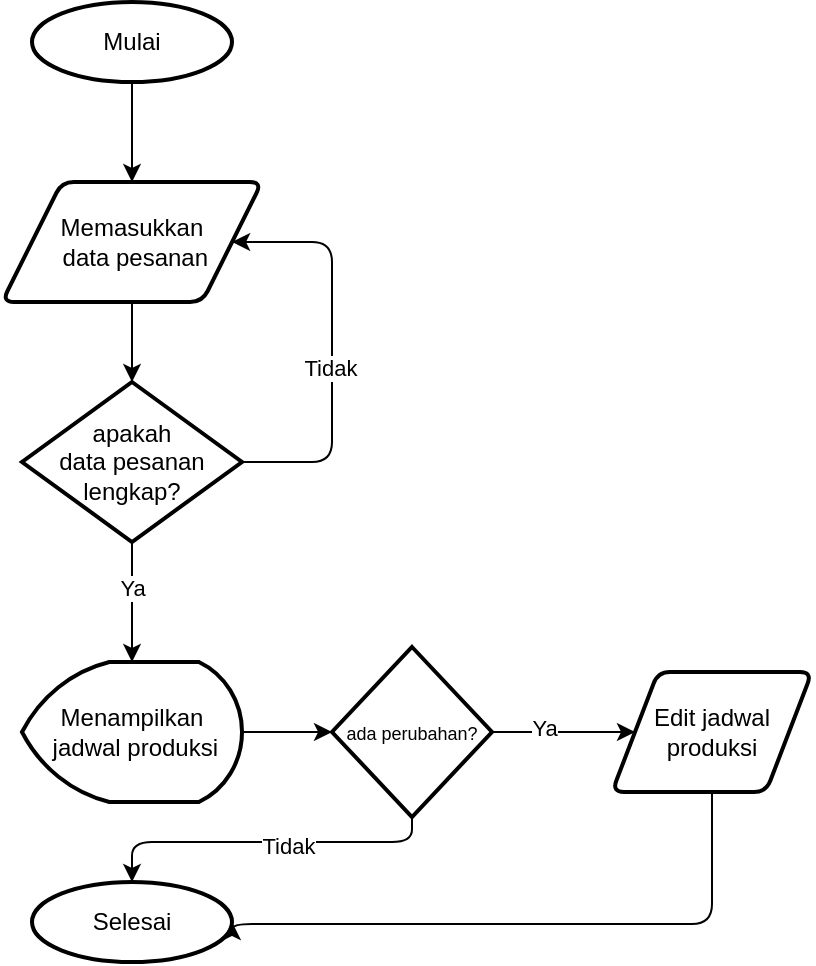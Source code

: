 <mxfile version="13.9.9" type="device"><diagram id="wUpoEcGsOoZ6ATS0_maX" name="Page-1"><mxGraphModel dx="865" dy="450" grid="1" gridSize="10" guides="1" tooltips="1" connect="1" arrows="1" fold="1" page="1" pageScale="1" pageWidth="850" pageHeight="1100" math="0" shadow="0"><root><mxCell id="0"/><mxCell id="1" parent="0"/><mxCell id="1B-7XsVxxD8Uehrt1gm4-4" style="edgeStyle=orthogonalEdgeStyle;rounded=0;orthogonalLoop=1;jettySize=auto;html=1;entryX=0.5;entryY=0;entryDx=0;entryDy=0;" edge="1" parent="1" source="1B-7XsVxxD8Uehrt1gm4-1" target="1B-7XsVxxD8Uehrt1gm4-2"><mxGeometry relative="1" as="geometry"/></mxCell><mxCell id="1B-7XsVxxD8Uehrt1gm4-1" value="Mulai" style="strokeWidth=2;html=1;shape=mxgraph.flowchart.start_2;whiteSpace=wrap;" vertex="1" parent="1"><mxGeometry x="150" y="40" width="100" height="40" as="geometry"/></mxCell><mxCell id="1B-7XsVxxD8Uehrt1gm4-5" style="edgeStyle=orthogonalEdgeStyle;rounded=0;orthogonalLoop=1;jettySize=auto;html=1;entryX=0.5;entryY=0;entryDx=0;entryDy=0;entryPerimeter=0;" edge="1" parent="1" source="1B-7XsVxxD8Uehrt1gm4-2" target="1B-7XsVxxD8Uehrt1gm4-3"><mxGeometry relative="1" as="geometry"/></mxCell><mxCell id="1B-7XsVxxD8Uehrt1gm4-2" value="Memasukkan&lt;br&gt;&amp;nbsp;data pesanan" style="shape=parallelogram;html=1;strokeWidth=2;perimeter=parallelogramPerimeter;whiteSpace=wrap;rounded=1;arcSize=12;size=0.23;" vertex="1" parent="1"><mxGeometry x="135" y="130" width="130" height="60" as="geometry"/></mxCell><mxCell id="1B-7XsVxxD8Uehrt1gm4-9" style="edgeStyle=orthogonalEdgeStyle;rounded=0;orthogonalLoop=1;jettySize=auto;html=1;entryX=0.5;entryY=0;entryDx=0;entryDy=0;entryPerimeter=0;" edge="1" parent="1" source="1B-7XsVxxD8Uehrt1gm4-3" target="1B-7XsVxxD8Uehrt1gm4-8"><mxGeometry relative="1" as="geometry"><Array as="points"><mxPoint x="200" y="320"/><mxPoint x="200" y="320"/></Array></mxGeometry></mxCell><mxCell id="1B-7XsVxxD8Uehrt1gm4-10" value="Ya" style="edgeLabel;html=1;align=center;verticalAlign=middle;resizable=0;points=[];" vertex="1" connectable="0" parent="1B-7XsVxxD8Uehrt1gm4-9"><mxGeometry x="-0.254" relative="1" as="geometry"><mxPoint as="offset"/></mxGeometry></mxCell><mxCell id="1B-7XsVxxD8Uehrt1gm4-3" value="apakah&lt;br&gt;data pesanan&lt;br&gt;lengkap?" style="strokeWidth=2;html=1;shape=mxgraph.flowchart.decision;whiteSpace=wrap;" vertex="1" parent="1"><mxGeometry x="145" y="230" width="110" height="80" as="geometry"/></mxCell><mxCell id="1B-7XsVxxD8Uehrt1gm4-6" value="" style="endArrow=classic;html=1;exitX=1;exitY=0.5;exitDx=0;exitDy=0;exitPerimeter=0;entryX=1;entryY=0.5;entryDx=0;entryDy=0;" edge="1" parent="1" source="1B-7XsVxxD8Uehrt1gm4-3" target="1B-7XsVxxD8Uehrt1gm4-2"><mxGeometry width="50" height="50" relative="1" as="geometry"><mxPoint x="280" y="290" as="sourcePoint"/><mxPoint x="330" y="240" as="targetPoint"/><Array as="points"><mxPoint x="300" y="270"/><mxPoint x="300" y="160"/></Array></mxGeometry></mxCell><mxCell id="1B-7XsVxxD8Uehrt1gm4-7" value="Tidak" style="edgeLabel;html=1;align=center;verticalAlign=middle;resizable=0;points=[];" vertex="1" connectable="0" parent="1B-7XsVxxD8Uehrt1gm4-6"><mxGeometry x="-0.099" y="1" relative="1" as="geometry"><mxPoint as="offset"/></mxGeometry></mxCell><mxCell id="1B-7XsVxxD8Uehrt1gm4-12" style="edgeStyle=orthogonalEdgeStyle;rounded=0;orthogonalLoop=1;jettySize=auto;html=1;entryX=0;entryY=0.5;entryDx=0;entryDy=0;entryPerimeter=0;" edge="1" parent="1" source="1B-7XsVxxD8Uehrt1gm4-8" target="1B-7XsVxxD8Uehrt1gm4-11"><mxGeometry relative="1" as="geometry"/></mxCell><mxCell id="1B-7XsVxxD8Uehrt1gm4-8" value="Menampilkan&lt;br&gt;&amp;nbsp;jadwal produksi" style="strokeWidth=2;html=1;shape=mxgraph.flowchart.display;whiteSpace=wrap;" vertex="1" parent="1"><mxGeometry x="145" y="370" width="110" height="70" as="geometry"/></mxCell><mxCell id="1B-7XsVxxD8Uehrt1gm4-14" style="edgeStyle=orthogonalEdgeStyle;orthogonalLoop=1;jettySize=auto;html=1;exitX=0.5;exitY=1;exitDx=0;exitDy=0;exitPerimeter=0;entryX=0.5;entryY=0;entryDx=0;entryDy=0;entryPerimeter=0;rounded=1;" edge="1" parent="1" source="1B-7XsVxxD8Uehrt1gm4-11" target="1B-7XsVxxD8Uehrt1gm4-13"><mxGeometry relative="1" as="geometry"><Array as="points"><mxPoint x="340" y="460"/><mxPoint x="200" y="460"/></Array></mxGeometry></mxCell><mxCell id="1B-7XsVxxD8Uehrt1gm4-16" value="Tidak" style="edgeLabel;html=1;align=center;verticalAlign=middle;resizable=0;points=[];" vertex="1" connectable="0" parent="1B-7XsVxxD8Uehrt1gm4-14"><mxGeometry x="-0.134" y="2" relative="1" as="geometry"><mxPoint as="offset"/></mxGeometry></mxCell><mxCell id="1B-7XsVxxD8Uehrt1gm4-18" style="edgeStyle=orthogonalEdgeStyle;rounded=1;orthogonalLoop=1;jettySize=auto;html=1;exitX=1;exitY=0.5;exitDx=0;exitDy=0;exitPerimeter=0;" edge="1" parent="1" source="1B-7XsVxxD8Uehrt1gm4-11" target="1B-7XsVxxD8Uehrt1gm4-17"><mxGeometry relative="1" as="geometry"/></mxCell><mxCell id="1B-7XsVxxD8Uehrt1gm4-19" value="Ya" style="edgeLabel;html=1;align=center;verticalAlign=middle;resizable=0;points=[];" vertex="1" connectable="0" parent="1B-7XsVxxD8Uehrt1gm4-18"><mxGeometry x="-0.277" y="2" relative="1" as="geometry"><mxPoint as="offset"/></mxGeometry></mxCell><mxCell id="1B-7XsVxxD8Uehrt1gm4-11" value="&lt;font style=&quot;font-size: 9px&quot;&gt;ada perubahan?&lt;br&gt;&lt;/font&gt;" style="strokeWidth=2;html=1;shape=mxgraph.flowchart.decision;whiteSpace=wrap;" vertex="1" parent="1"><mxGeometry x="300" y="362.5" width="80" height="85" as="geometry"/></mxCell><mxCell id="1B-7XsVxxD8Uehrt1gm4-13" value="Selesai" style="strokeWidth=2;html=1;shape=mxgraph.flowchart.start_2;whiteSpace=wrap;" vertex="1" parent="1"><mxGeometry x="150" y="480" width="100" height="40" as="geometry"/></mxCell><mxCell id="1B-7XsVxxD8Uehrt1gm4-20" style="edgeStyle=orthogonalEdgeStyle;rounded=1;orthogonalLoop=1;jettySize=auto;html=1;entryX=1;entryY=0.5;entryDx=0;entryDy=0;entryPerimeter=0;" edge="1" parent="1" source="1B-7XsVxxD8Uehrt1gm4-17" target="1B-7XsVxxD8Uehrt1gm4-13"><mxGeometry relative="1" as="geometry"><mxPoint x="450" y="500.914" as="targetPoint"/><Array as="points"><mxPoint x="490" y="501"/><mxPoint x="250" y="501"/></Array></mxGeometry></mxCell><mxCell id="1B-7XsVxxD8Uehrt1gm4-17" value="Edit jadwal&lt;br&gt;produksi" style="shape=parallelogram;html=1;strokeWidth=2;perimeter=parallelogramPerimeter;whiteSpace=wrap;rounded=1;arcSize=12;size=0.23;" vertex="1" parent="1"><mxGeometry x="440" y="375" width="100" height="60" as="geometry"/></mxCell></root></mxGraphModel></diagram></mxfile>